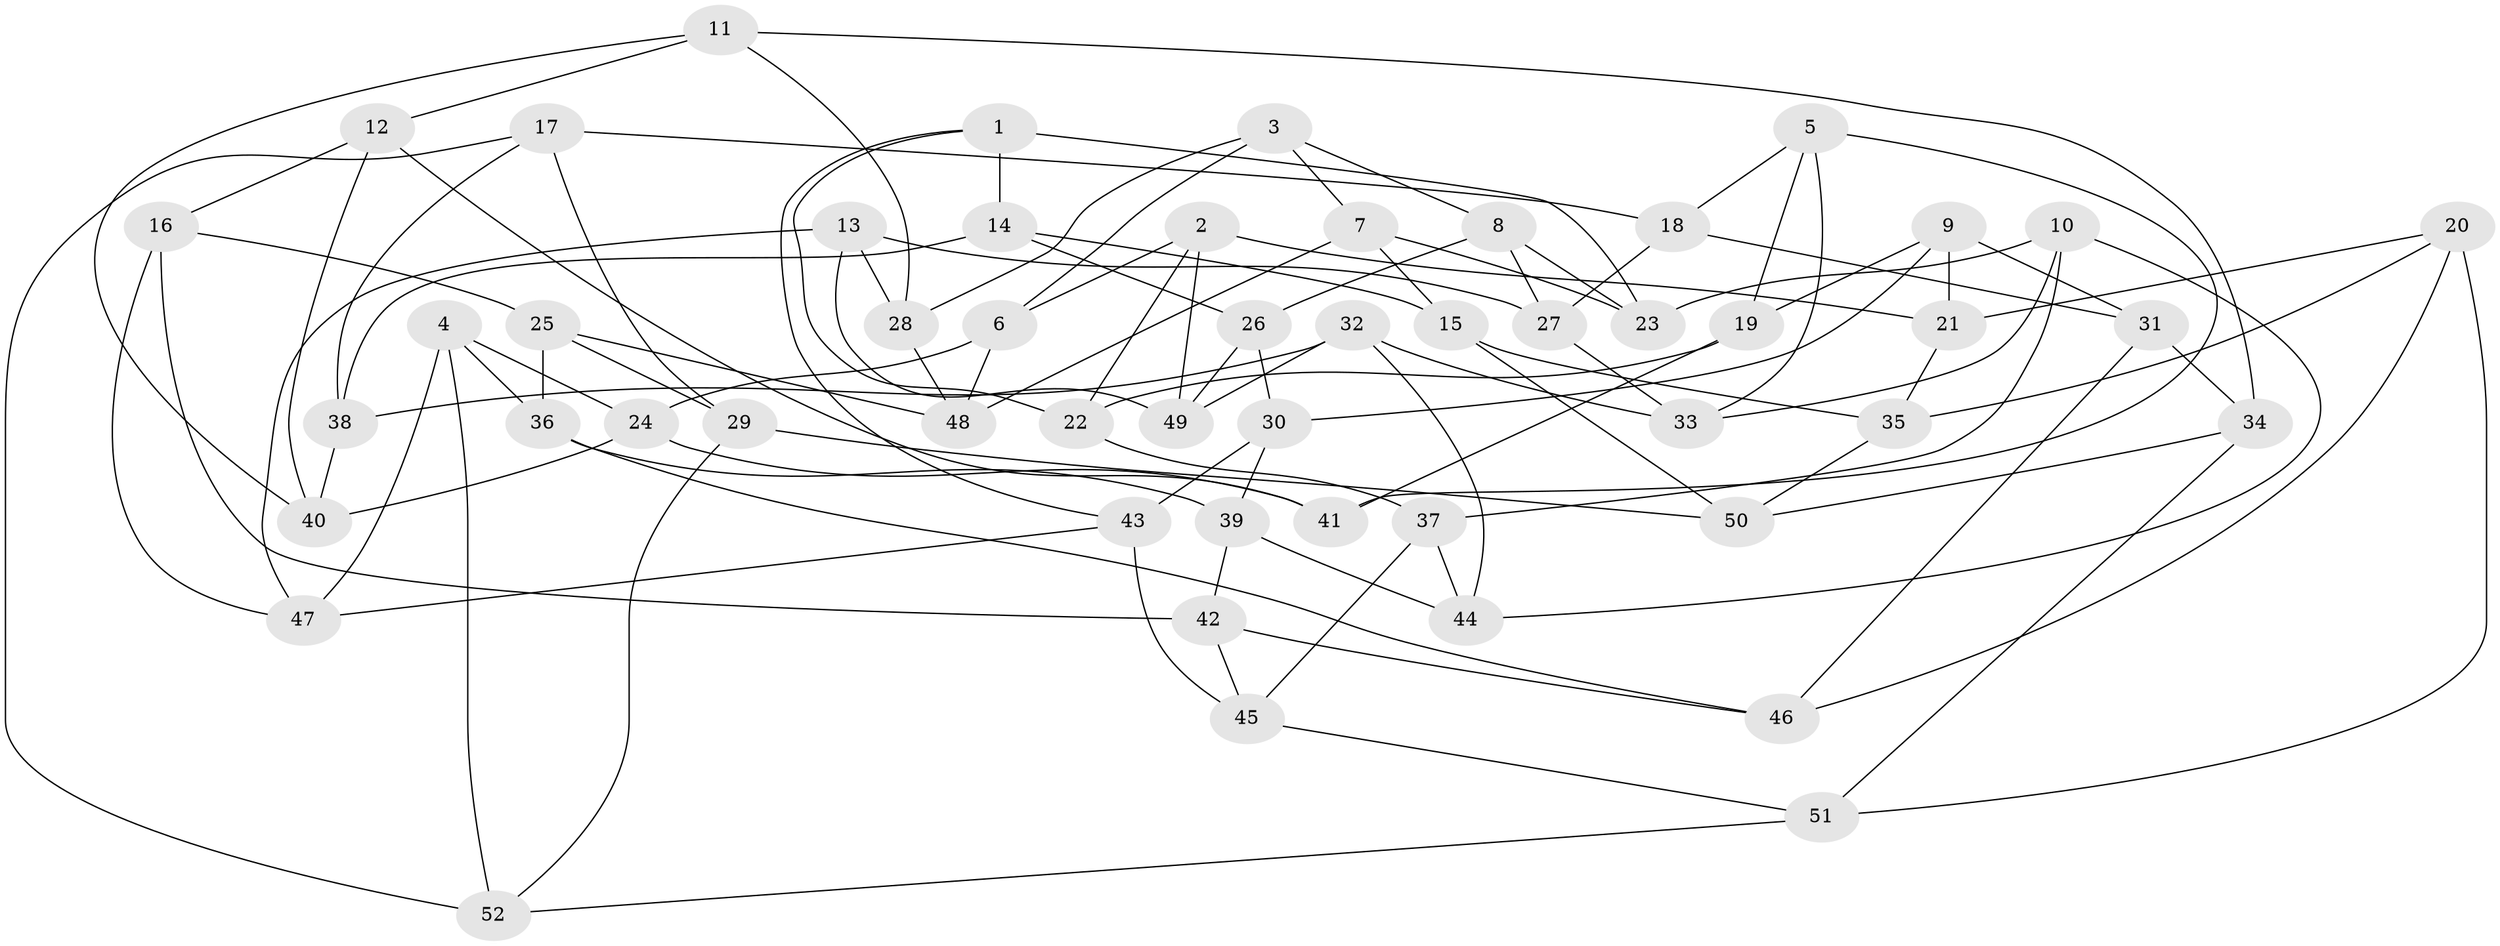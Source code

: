// Generated by graph-tools (version 1.1) at 2025/26/03/09/25 03:26:50]
// undirected, 52 vertices, 104 edges
graph export_dot {
graph [start="1"]
  node [color=gray90,style=filled];
  1;
  2;
  3;
  4;
  5;
  6;
  7;
  8;
  9;
  10;
  11;
  12;
  13;
  14;
  15;
  16;
  17;
  18;
  19;
  20;
  21;
  22;
  23;
  24;
  25;
  26;
  27;
  28;
  29;
  30;
  31;
  32;
  33;
  34;
  35;
  36;
  37;
  38;
  39;
  40;
  41;
  42;
  43;
  44;
  45;
  46;
  47;
  48;
  49;
  50;
  51;
  52;
  1 -- 14;
  1 -- 43;
  1 -- 23;
  1 -- 22;
  2 -- 6;
  2 -- 49;
  2 -- 22;
  2 -- 21;
  3 -- 6;
  3 -- 28;
  3 -- 8;
  3 -- 7;
  4 -- 52;
  4 -- 24;
  4 -- 36;
  4 -- 47;
  5 -- 19;
  5 -- 33;
  5 -- 18;
  5 -- 41;
  6 -- 24;
  6 -- 48;
  7 -- 48;
  7 -- 23;
  7 -- 15;
  8 -- 26;
  8 -- 23;
  8 -- 27;
  9 -- 30;
  9 -- 19;
  9 -- 31;
  9 -- 21;
  10 -- 37;
  10 -- 33;
  10 -- 44;
  10 -- 23;
  11 -- 12;
  11 -- 34;
  11 -- 40;
  11 -- 28;
  12 -- 41;
  12 -- 16;
  12 -- 40;
  13 -- 49;
  13 -- 28;
  13 -- 27;
  13 -- 47;
  14 -- 26;
  14 -- 38;
  14 -- 15;
  15 -- 35;
  15 -- 50;
  16 -- 47;
  16 -- 42;
  16 -- 25;
  17 -- 29;
  17 -- 52;
  17 -- 18;
  17 -- 38;
  18 -- 27;
  18 -- 31;
  19 -- 22;
  19 -- 41;
  20 -- 51;
  20 -- 46;
  20 -- 21;
  20 -- 35;
  21 -- 35;
  22 -- 37;
  24 -- 41;
  24 -- 40;
  25 -- 29;
  25 -- 36;
  25 -- 48;
  26 -- 30;
  26 -- 49;
  27 -- 33;
  28 -- 48;
  29 -- 52;
  29 -- 50;
  30 -- 43;
  30 -- 39;
  31 -- 34;
  31 -- 46;
  32 -- 33;
  32 -- 44;
  32 -- 49;
  32 -- 38;
  34 -- 50;
  34 -- 51;
  35 -- 50;
  36 -- 39;
  36 -- 46;
  37 -- 45;
  37 -- 44;
  38 -- 40;
  39 -- 44;
  39 -- 42;
  42 -- 46;
  42 -- 45;
  43 -- 45;
  43 -- 47;
  45 -- 51;
  51 -- 52;
}
